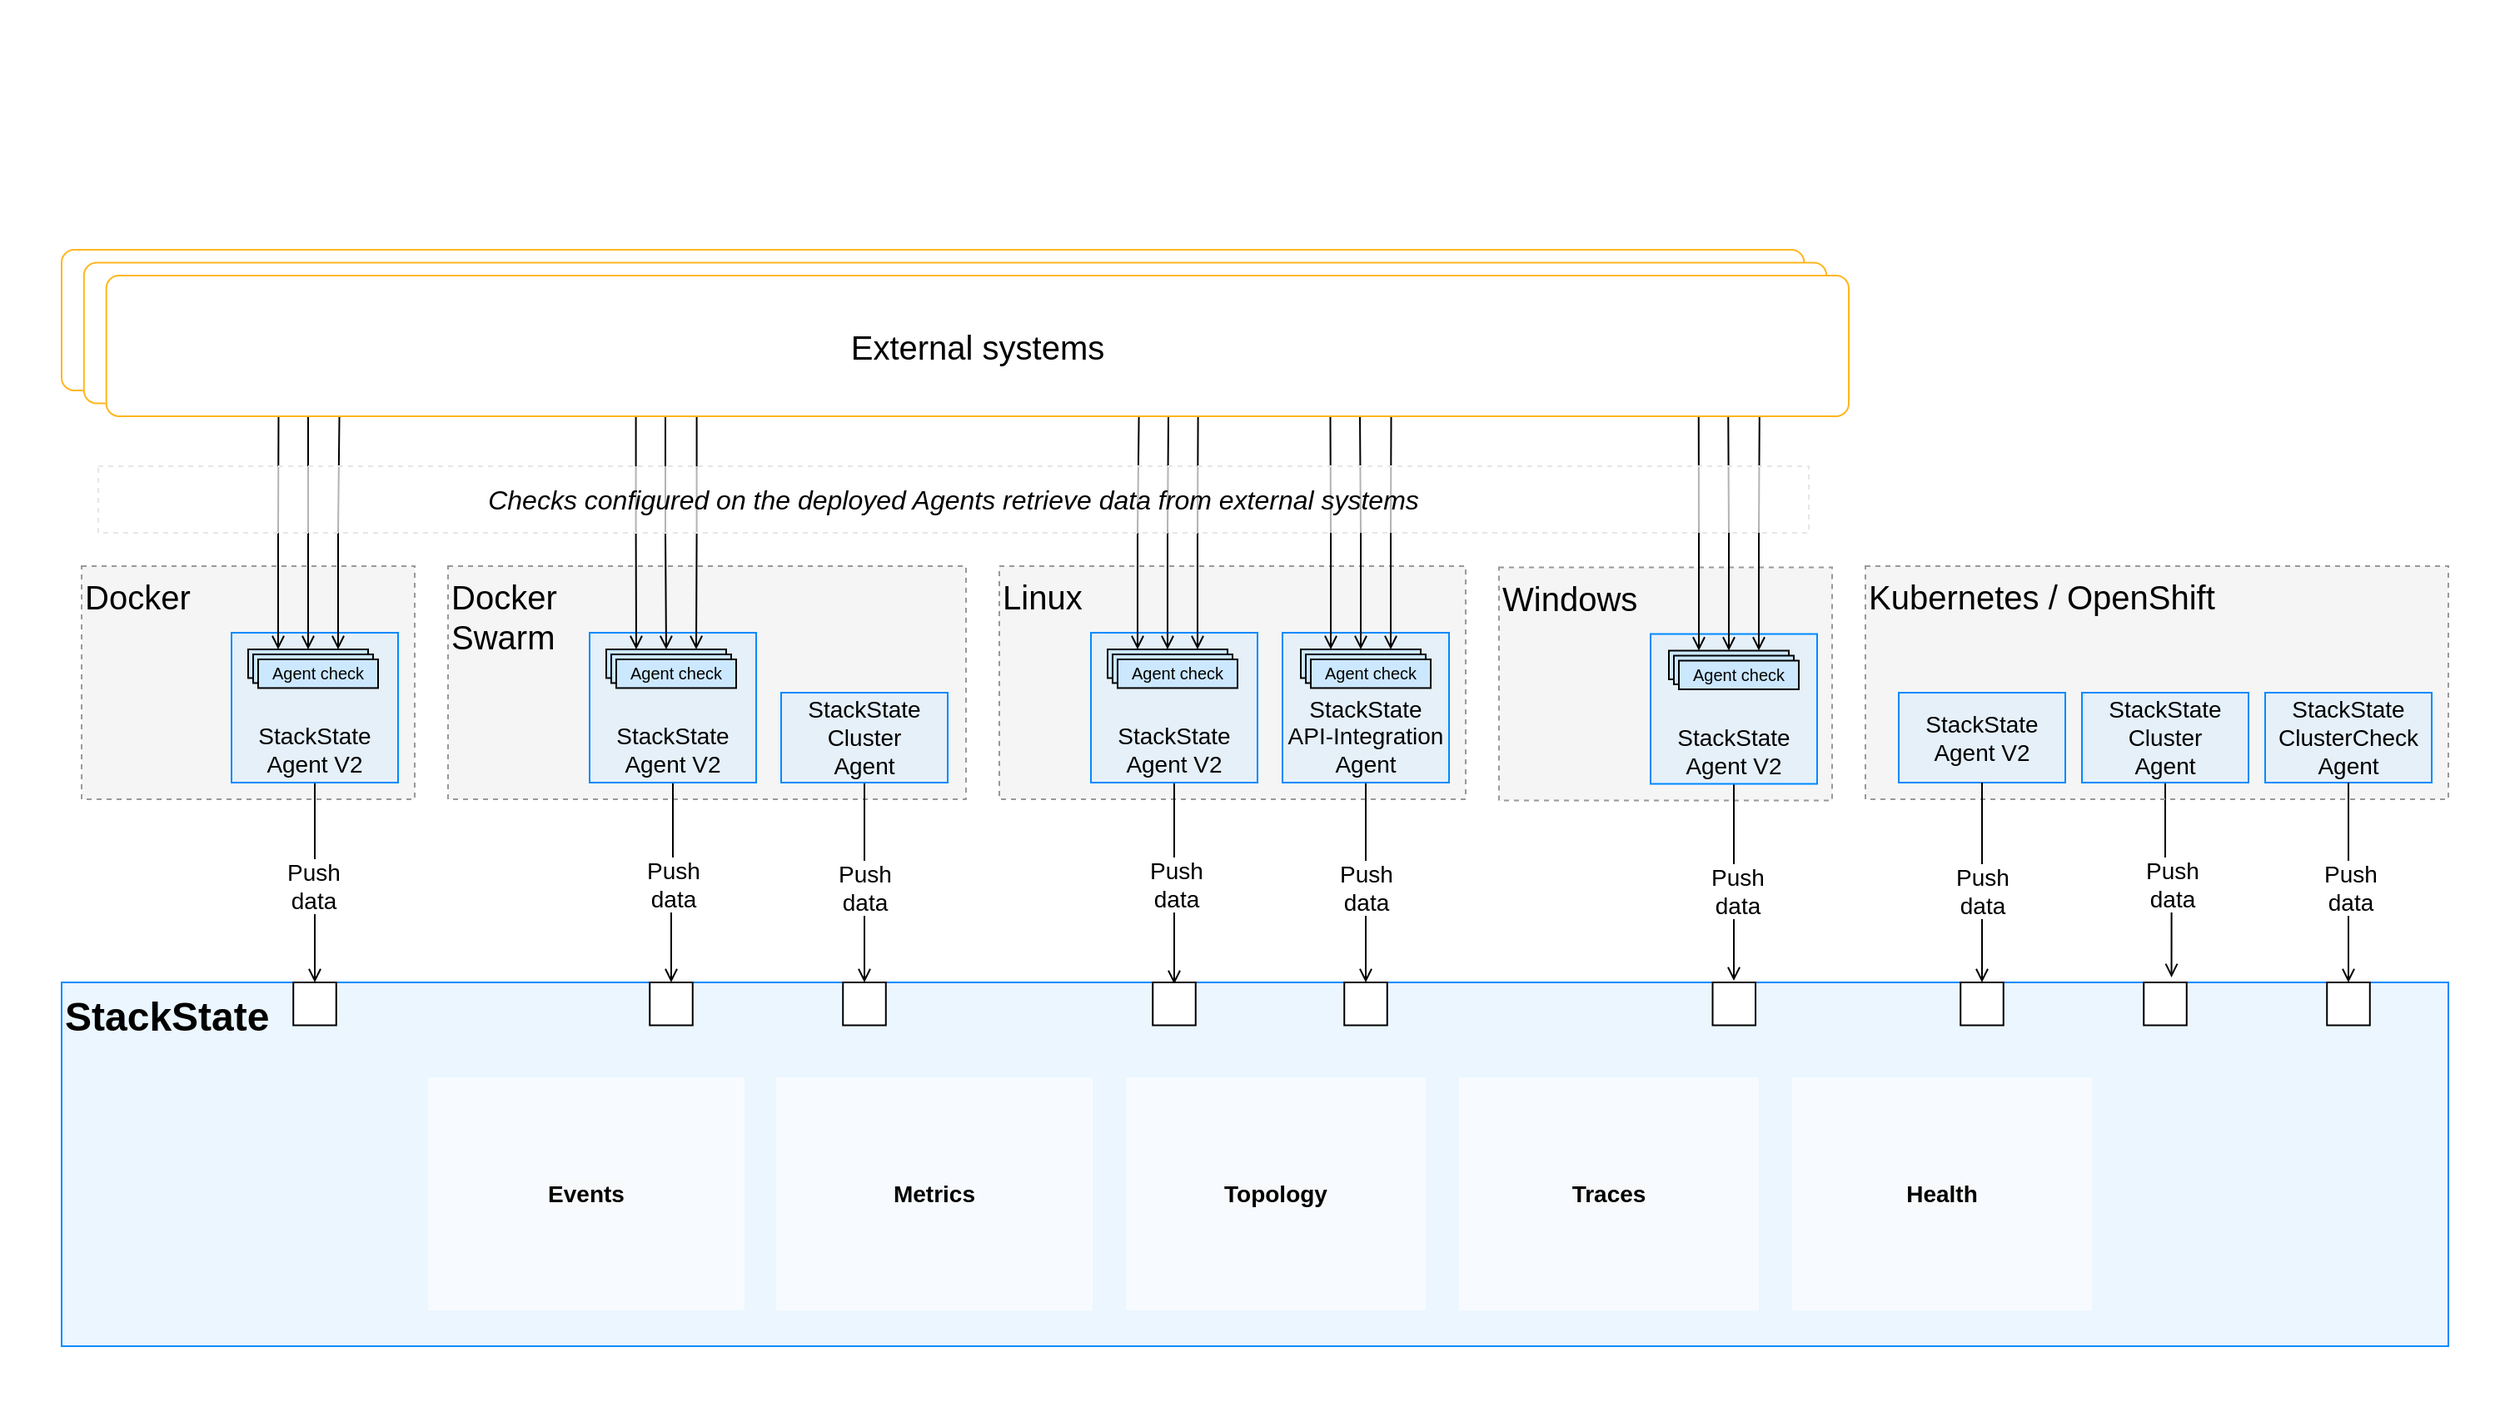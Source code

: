 <mxfile version="14.8.6" type="device"><diagram id="aG85C2SP72KjwLObzrI8" name="Page-1"><mxGraphModel dx="1497" dy="954" grid="0" gridSize="10" guides="1" tooltips="1" connect="1" arrows="1" fold="1" page="1" pageScale="1" pageWidth="1169" pageHeight="827" math="0" shadow="0"><root><mxCell id="0"/><mxCell id="1" parent="0"/><mxCell id="NumrLUZ_5ZjBdyxwcPVm-82" value="" style="shape=ext;double=1;rounded=0;whiteSpace=wrap;html=1;strokeWidth=1;fillColor=#FFFFFF;strokeColor=none;aspect=fixed;" parent="1" vertex="1"><mxGeometry x="540" y="530" width="1500" height="843.75" as="geometry"/></mxCell><mxCell id="NumrLUZ_5ZjBdyxwcPVm-93" value="&lt;span style=&quot;font-style: normal&quot;&gt;&lt;font style=&quot;font-size: 24px&quot;&gt;&lt;b&gt;StackState&lt;/b&gt;&lt;/font&gt;&lt;br&gt;&lt;/span&gt;" style="rounded=0;whiteSpace=wrap;html=1;strokeWidth=1;strokeColor=#008AFF;fontStyle=2;fillColor=#CCE8FF;fillOpacity=40;verticalAlign=top;align=left;snapToPoint=0;labelPadding=0;" parent="1" vertex="1"><mxGeometry x="577" y="1120" width="1433" height="218.48" as="geometry"/></mxCell><mxCell id="NumrLUZ_5ZjBdyxwcPVm-95" value="&lt;b style=&quot;color: rgb(0 , 0 , 0) ; font-family: &amp;#34;helvetica&amp;#34; ; font-style: normal ; letter-spacing: normal ; text-indent: 0px ; text-transform: none ; word-spacing: 0px ; background-color: rgb(248 , 249 , 250)&quot;&gt;&lt;font style=&quot;font-size: 14px&quot;&gt;Topology&lt;/font&gt;&lt;/b&gt;" style="text;whiteSpace=wrap;html=1;fillColor=#ffffff;fillOpacity=60;rounded=0;align=center;verticalAlign=middle;" parent="1" vertex="1"><mxGeometry x="1216" y="1177.005" width="180" height="140" as="geometry"/></mxCell><mxCell id="NumrLUZ_5ZjBdyxwcPVm-96" value="&lt;div&gt;&lt;/div&gt;&lt;div style=&quot;font-size: 10px&quot;&gt;&lt;/div&gt;&lt;font face=&quot;helvetica&quot; size=&quot;1&quot;&gt;&lt;b style=&quot;font-size: 14px&quot;&gt;Metrics&lt;/b&gt;&lt;br&gt;&lt;/font&gt;" style="text;whiteSpace=wrap;html=1;fillColor=#ffffff;fillOpacity=60;align=center;verticalAlign=middle;" parent="1" vertex="1"><mxGeometry x="1006" y="1177.095" width="190" height="140" as="geometry"/></mxCell><mxCell id="NumrLUZ_5ZjBdyxwcPVm-97" value="&lt;b style=&quot;color: rgb(0 , 0 , 0) ; font-family: &amp;#34;helvetica&amp;#34; ; font-style: normal ; letter-spacing: normal ; text-align: center ; text-indent: 0px ; text-transform: none ; word-spacing: 0px ; background-color: rgb(248 , 249 , 250) ; font-size: 14px&quot;&gt;Events&lt;/b&gt;" style="text;whiteSpace=wrap;html=1;fillColor=#ffffff;fillOpacity=60;align=center;verticalAlign=middle;" parent="1" vertex="1"><mxGeometry x="797" y="1177" width="190" height="140" as="geometry"/></mxCell><mxCell id="azgEpP8wAGJS18bVVK_o-17" value="&lt;div style=&quot;text-align: left ; font-size: 14px&quot;&gt;&lt;br&gt;&lt;/div&gt;" style="text;html=1;align=center;verticalAlign=middle;resizable=0;points=[];autosize=1;" parent="1" vertex="1"><mxGeometry x="1399" y="1227.05" width="20" height="20" as="geometry"/></mxCell><mxCell id="t_z0C_LVNnkTvGJ8oj7n-2" value="&lt;div style=&quot;text-align: left ; font-size: 14px&quot;&gt;&lt;br&gt;&lt;/div&gt;" style="text;html=1;align=center;verticalAlign=middle;resizable=0;points=[];autosize=1;" parent="1" vertex="1"><mxGeometry x="1228.52" y="1227.05" width="20" height="20" as="geometry"/></mxCell><mxCell id="o-3ZwdtGg6LXEH3TjOio-3" value="&lt;div style=&quot;text-align: left ; font-size: 14px&quot;&gt;&lt;br&gt;&lt;/div&gt;" style="text;html=1;align=center;verticalAlign=middle;resizable=0;points=[];autosize=1;" parent="1" vertex="1"><mxGeometry x="1014" y="1237.05" width="20" height="20" as="geometry"/></mxCell><mxCell id="j6lZ_Vmj730vz1UgCjnL-1" value="&lt;b style=&quot;color: rgb(0 , 0 , 0) ; font-family: &amp;#34;helvetica&amp;#34; ; font-style: normal ; letter-spacing: normal ; text-indent: 0px ; text-transform: none ; word-spacing: 0px ; background-color: rgb(248 , 249 , 250)&quot;&gt;&lt;font style=&quot;font-size: 14px&quot;&gt;Traces&lt;/font&gt;&lt;/b&gt;" style="text;whiteSpace=wrap;html=1;fillColor=#ffffff;fillOpacity=60;rounded=0;align=center;verticalAlign=middle;" parent="1" vertex="1"><mxGeometry x="1416" y="1177.095" width="180" height="140" as="geometry"/></mxCell><mxCell id="j6lZ_Vmj730vz1UgCjnL-2" value="&lt;b style=&quot;color: rgb(0 , 0 , 0) ; font-family: &amp;#34;helvetica&amp;#34; ; font-style: normal ; letter-spacing: normal ; text-indent: 0px ; text-transform: none ; word-spacing: 0px ; background-color: rgb(248 , 249 , 250)&quot;&gt;&lt;font style=&quot;font-size: 14px&quot;&gt;Health&lt;/font&gt;&lt;/b&gt;" style="text;whiteSpace=wrap;html=1;fillColor=#ffffff;fillOpacity=60;rounded=0;align=center;verticalAlign=middle;" parent="1" vertex="1"><mxGeometry x="1616.004" y="1177.095" width="180" height="140" as="geometry"/></mxCell><mxCell id="j6lZ_Vmj730vz1UgCjnL-6" value="&lt;font style=&quot;font-size: 20px&quot;&gt;Docker&lt;/font&gt;" style="rounded=0;whiteSpace=wrap;html=1;align=left;arcSize=9;verticalAlign=top;strokeColor=#999999;dashed=1;fillColor=#999999;fillOpacity=10;" parent="1" vertex="1"><mxGeometry x="589" y="870" width="200" height="140" as="geometry"/></mxCell><mxCell id="j6lZ_Vmj730vz1UgCjnL-14" value="&lt;font style=&quot;font-size: 20px&quot;&gt;Linux&lt;/font&gt;" style="rounded=0;whiteSpace=wrap;html=1;align=left;arcSize=9;verticalAlign=top;strokeColor=#999999;dashed=1;fillColor=#999999;fillOpacity=10;" parent="1" vertex="1"><mxGeometry x="1140" y="870" width="280" height="140" as="geometry"/></mxCell><mxCell id="j6lZ_Vmj730vz1UgCjnL-15" value="&lt;font style=&quot;font-size: 20px&quot;&gt;Windows&lt;/font&gt;" style="rounded=0;whiteSpace=wrap;html=1;align=left;arcSize=9;verticalAlign=top;strokeColor=#999999;dashed=1;fillColor=#999999;fillOpacity=10;" parent="1" vertex="1"><mxGeometry x="1440" y="870.76" width="200" height="140" as="geometry"/></mxCell><mxCell id="j6lZ_Vmj730vz1UgCjnL-31" style="edgeStyle=orthogonalEdgeStyle;rounded=0;orthogonalLoop=1;jettySize=auto;html=1;endArrow=open;endFill=0;" parent="1" source="j6lZ_Vmj730vz1UgCjnL-22" edge="1"><mxGeometry x="774" y="680" as="geometry"><mxPoint x="1581" y="1119" as="targetPoint"/></mxGeometry></mxCell><mxCell id="j6lZ_Vmj730vz1UgCjnL-45" value="&lt;span style=&quot;font-size: 14px&quot;&gt;Push&lt;/span&gt;&lt;br style=&quot;font-size: 14px&quot;&gt;&lt;span style=&quot;font-size: 14px&quot;&gt;data&lt;/span&gt;" style="edgeLabel;html=1;align=center;verticalAlign=middle;resizable=0;points=[];" parent="j6lZ_Vmj730vz1UgCjnL-31" vertex="1" connectable="0"><mxGeometry x="0.226" relative="1" as="geometry"><mxPoint x="1" y="-9" as="offset"/></mxGeometry></mxCell><mxCell id="j6lZ_Vmj730vz1UgCjnL-22" value="&lt;span style=&quot;font-style: normal&quot;&gt;&lt;font style=&quot;font-size: 14px&quot;&gt;StackState&lt;br&gt;Agent V2&lt;/font&gt;&lt;/span&gt;" style="rounded=0;whiteSpace=wrap;html=1;strokeWidth=1;strokeColor=#008AFF;fontStyle=2;fillColor=#CCE8FF;fillOpacity=40;verticalAlign=bottom;" parent="1" vertex="1"><mxGeometry x="1531" y="910.76" width="100" height="90" as="geometry"/></mxCell><mxCell id="j6lZ_Vmj730vz1UgCjnL-29" style="edgeStyle=orthogonalEdgeStyle;rounded=0;orthogonalLoop=1;jettySize=auto;html=1;exitX=0.5;exitY=1;exitDx=0;exitDy=0;endArrow=open;endFill=0;" parent="1" source="j6lZ_Vmj730vz1UgCjnL-23" edge="1"><mxGeometry x="764" y="680" as="geometry"><mxPoint x="1245" y="1121" as="targetPoint"/></mxGeometry></mxCell><mxCell id="j6lZ_Vmj730vz1UgCjnL-43" value="&lt;span style=&quot;font-size: 14px&quot;&gt;Push&lt;/span&gt;&lt;br style=&quot;font-size: 14px&quot;&gt;&lt;span style=&quot;font-size: 14px&quot;&gt;data&lt;/span&gt;" style="edgeLabel;html=1;align=center;verticalAlign=middle;resizable=0;points=[];" parent="j6lZ_Vmj730vz1UgCjnL-29" vertex="1" connectable="0"><mxGeometry x="0.272" relative="1" as="geometry"><mxPoint y="-16" as="offset"/></mxGeometry></mxCell><mxCell id="j6lZ_Vmj730vz1UgCjnL-23" value="&lt;span style=&quot;font-style: normal&quot;&gt;&lt;font style=&quot;font-size: 14px&quot;&gt;StackState&lt;br&gt;Agent V2&lt;/font&gt;&lt;/span&gt;" style="rounded=0;whiteSpace=wrap;html=1;strokeWidth=1;strokeColor=#008AFF;fontStyle=2;fillColor=#CCE8FF;fillOpacity=40;verticalAlign=bottom;" parent="1" vertex="1"><mxGeometry x="1195" y="910" width="100" height="90" as="geometry"/></mxCell><mxCell id="j6lZ_Vmj730vz1UgCjnL-30" style="edgeStyle=orthogonalEdgeStyle;rounded=0;orthogonalLoop=1;jettySize=auto;html=1;entryX=0.5;entryY=0;entryDx=0;entryDy=0;endArrow=open;endFill=0;" parent="1" source="j6lZ_Vmj730vz1UgCjnL-24" target="Vxq8MyMijN2hspbcm2XR-22" edge="1"><mxGeometry x="799" y="680" as="geometry"><mxPoint x="1156.28" y="1120" as="targetPoint"/></mxGeometry></mxCell><mxCell id="j6lZ_Vmj730vz1UgCjnL-44" value="&lt;span style=&quot;font-size: 14px&quot;&gt;Push&lt;/span&gt;&lt;br style=&quot;font-size: 14px&quot;&gt;&lt;span style=&quot;font-size: 14px&quot;&gt;data&lt;/span&gt;" style="edgeLabel;html=1;align=center;verticalAlign=middle;resizable=0;points=[];" parent="j6lZ_Vmj730vz1UgCjnL-30" vertex="1" connectable="0"><mxGeometry x="0.2" relative="1" as="geometry"><mxPoint y="-9" as="offset"/></mxGeometry></mxCell><mxCell id="j6lZ_Vmj730vz1UgCjnL-24" value="&lt;span style=&quot;font-size: 14px ; font-style: normal&quot;&gt;StackState&lt;br&gt;API-Integration Agent&lt;/span&gt;" style="rounded=0;whiteSpace=wrap;html=1;strokeWidth=1;strokeColor=#008AFF;fontStyle=2;fillColor=#CCE8FF;fillOpacity=40;verticalAlign=bottom;" parent="1" vertex="1"><mxGeometry x="1310" y="910" width="100" height="90" as="geometry"/></mxCell><mxCell id="j6lZ_Vmj730vz1UgCjnL-28" style="edgeStyle=orthogonalEdgeStyle;rounded=0;orthogonalLoop=1;jettySize=auto;html=1;entryX=0.5;entryY=0;entryDx=0;entryDy=0;endArrow=open;endFill=0;" parent="1" source="j6lZ_Vmj730vz1UgCjnL-25" target="Vxq8MyMijN2hspbcm2XR-18" edge="1"><mxGeometry x="803" y="680" as="geometry"/></mxCell><mxCell id="j6lZ_Vmj730vz1UgCjnL-42" value="&lt;font style=&quot;font-size: 14px&quot;&gt;Push&lt;br&gt;data&lt;/font&gt;" style="edgeLabel;html=1;align=center;verticalAlign=middle;resizable=0;points=[];" parent="j6lZ_Vmj730vz1UgCjnL-28" vertex="1" connectable="0"><mxGeometry x="0.108" y="2" relative="1" as="geometry"><mxPoint x="-3" y="-5" as="offset"/></mxGeometry></mxCell><mxCell id="j6lZ_Vmj730vz1UgCjnL-25" value="&lt;span style=&quot;font-style: normal&quot;&gt;&lt;font style=&quot;font-size: 14px&quot;&gt;StackState&lt;br&gt;Agent V2&lt;/font&gt;&lt;/span&gt;" style="rounded=0;whiteSpace=wrap;html=1;strokeWidth=1;strokeColor=#008AFF;fontStyle=2;fillColor=#CCE8FF;fillOpacity=40;verticalAlign=bottom;" parent="1" vertex="1"><mxGeometry x="679" y="910" width="100" height="90" as="geometry"/></mxCell><mxCell id="j6lZ_Vmj730vz1UgCjnL-33" style="edgeStyle=orthogonalEdgeStyle;rounded=0;orthogonalLoop=1;jettySize=auto;html=1;exitX=0.5;exitY=1;exitDx=0;exitDy=0;entryX=0.884;entryY=-0.014;entryDx=0;entryDy=0;entryPerimeter=0;endArrow=open;endFill=0;" parent="1" source="j6lZ_Vmj730vz1UgCjnL-20" target="NumrLUZ_5ZjBdyxwcPVm-93" edge="1"><mxGeometry x="764" y="680" as="geometry"/></mxCell><mxCell id="j6lZ_Vmj730vz1UgCjnL-47" value="&lt;span style=&quot;font-size: 14px&quot;&gt;Push&lt;/span&gt;&lt;br style=&quot;font-size: 14px&quot;&gt;&lt;span style=&quot;font-size: 14px&quot;&gt;data&lt;/span&gt;" style="edgeLabel;html=1;align=center;verticalAlign=middle;resizable=0;points=[];" parent="j6lZ_Vmj730vz1UgCjnL-33" vertex="1" connectable="0"><mxGeometry x="0.264" y="1" relative="1" as="geometry"><mxPoint x="-1" y="-12" as="offset"/></mxGeometry></mxCell><mxCell id="j6lZ_Vmj730vz1UgCjnL-16" value="&lt;font style=&quot;font-size: 20px&quot;&gt;Kubernetes / OpenShift&lt;/font&gt;" style="rounded=0;whiteSpace=wrap;html=1;align=left;arcSize=9;verticalAlign=top;strokeColor=#999999;dashed=1;fillColor=#999999;fillOpacity=10;" parent="1" vertex="1"><mxGeometry x="1660" y="870" width="350" height="140" as="geometry"/></mxCell><mxCell id="j6lZ_Vmj730vz1UgCjnL-51" style="edgeStyle=orthogonalEdgeStyle;rounded=0;orthogonalLoop=1;jettySize=auto;html=1;exitX=0.75;exitY=0;exitDx=0;exitDy=0;endArrow=none;endFill=0;startArrow=open;startFill=0;entryX=0.5;entryY=1;entryDx=0;entryDy=0;" parent="1" source="j6lZ_Vmj730vz1UgCjnL-98" target="Vxq8MyMijN2hspbcm2XR-31" edge="1"><mxGeometry x="803" y="680" as="geometry"><mxPoint x="968" y="937.22" as="sourcePoint"/><mxPoint x="953.18" y="790" as="targetPoint"/></mxGeometry></mxCell><mxCell id="j6lZ_Vmj730vz1UgCjnL-52" style="edgeStyle=orthogonalEdgeStyle;rounded=0;orthogonalLoop=1;jettySize=auto;html=1;exitX=0.25;exitY=0;exitDx=0;exitDy=0;endArrow=none;endFill=0;startArrow=open;startFill=0;entryX=0.5;entryY=1;entryDx=0;entryDy=0;" parent="1" source="j6lZ_Vmj730vz1UgCjnL-98" target="Vxq8MyMijN2hspbcm2XR-28" edge="1"><mxGeometry x="803" y="680" as="geometry"><mxPoint x="918" y="937.22" as="sourcePoint"/><mxPoint x="706" y="770" as="targetPoint"/></mxGeometry></mxCell><mxCell id="j6lZ_Vmj730vz1UgCjnL-58" style="edgeStyle=orthogonalEdgeStyle;rounded=0;orthogonalLoop=1;jettySize=auto;html=1;startArrow=open;startFill=0;endArrow=none;endFill=0;entryX=0.5;entryY=1;entryDx=0;entryDy=0;exitX=0.25;exitY=0;exitDx=0;exitDy=0;" parent="1" target="Vxq8MyMijN2hspbcm2XR-59" edge="1" source="j6lZ_Vmj730vz1UgCjnL-102"><mxGeometry x="836" y="680.76" as="geometry"><mxPoint x="1545" y="921.76" as="sourcePoint"/><mxPoint x="1514.655" y="780.0" as="targetPoint"/></mxGeometry></mxCell><mxCell id="j6lZ_Vmj730vz1UgCjnL-39" style="edgeStyle=orthogonalEdgeStyle;rounded=0;orthogonalLoop=1;jettySize=auto;html=1;exitX=0.5;exitY=0;exitDx=0;exitDy=0;startArrow=open;startFill=0;endArrow=none;endFill=0;" parent="1" source="j6lZ_Vmj730vz1UgCjnL-66" target="Vxq8MyMijN2hspbcm2XR-49" edge="1"><mxGeometry x="764" y="680" as="geometry"/></mxCell><mxCell id="j6lZ_Vmj730vz1UgCjnL-53" style="edgeStyle=orthogonalEdgeStyle;rounded=0;orthogonalLoop=1;jettySize=auto;html=1;endArrow=none;endFill=0;startArrow=open;startFill=0;exitX=0.25;exitY=0;exitDx=0;exitDy=0;" parent="1" source="j6lZ_Vmj730vz1UgCjnL-66" target="Vxq8MyMijN2hspbcm2XR-48" edge="1"><mxGeometry x="764" y="680" as="geometry"><mxPoint x="1100" y="919" as="sourcePoint"/><mxPoint x="1098" y="780" as="targetPoint"/></mxGeometry></mxCell><mxCell id="j6lZ_Vmj730vz1UgCjnL-54" style="edgeStyle=orthogonalEdgeStyle;rounded=0;orthogonalLoop=1;jettySize=auto;html=1;exitX=0.75;exitY=0;exitDx=0;exitDy=0;endArrow=none;endFill=0;startArrow=open;startFill=0;" parent="1" source="j6lZ_Vmj730vz1UgCjnL-66" target="Vxq8MyMijN2hspbcm2XR-50" edge="1"><mxGeometry x="850" y="680" as="geometry"><mxPoint x="1194.996" y="917.216" as="sourcePoint"/><mxPoint x="1260" y="788" as="targetPoint"/></mxGeometry></mxCell><mxCell id="j6lZ_Vmj730vz1UgCjnL-70" value="" style="group" parent="1" vertex="1" connectable="0"><mxGeometry x="1205" y="920" width="78" height="23.22" as="geometry"/></mxCell><mxCell id="j6lZ_Vmj730vz1UgCjnL-66" value="" style="rounded=0;whiteSpace=wrap;html=1;strokeWidth=1;fontStyle=2;fillColor=#CCE8FF;fillOpacity=100;verticalAlign=bottom;" parent="j6lZ_Vmj730vz1UgCjnL-70" vertex="1"><mxGeometry width="72" height="17.22" as="geometry"/></mxCell><mxCell id="j6lZ_Vmj730vz1UgCjnL-65" value="" style="rounded=0;whiteSpace=wrap;html=1;strokeWidth=1;fontStyle=2;fillColor=#CCE8FF;fillOpacity=100;verticalAlign=bottom;" parent="j6lZ_Vmj730vz1UgCjnL-70" vertex="1"><mxGeometry x="3" y="3" width="72" height="17.22" as="geometry"/></mxCell><mxCell id="j6lZ_Vmj730vz1UgCjnL-63" value="&lt;span style=&quot;font-style: normal&quot;&gt;&lt;font style=&quot;font-size: 10px&quot;&gt;Agent check&lt;/font&gt;&lt;/span&gt;" style="rounded=0;whiteSpace=wrap;html=1;strokeWidth=1;fontStyle=2;fillColor=#CCE8FF;fillOpacity=100;verticalAlign=bottom;" parent="j6lZ_Vmj730vz1UgCjnL-70" vertex="1"><mxGeometry x="6" y="6" width="72" height="17.22" as="geometry"/></mxCell><mxCell id="j6lZ_Vmj730vz1UgCjnL-71" value="" style="group;rotation=90;" parent="1" vertex="1" connectable="0"><mxGeometry x="1321" y="920" width="78" height="23.22" as="geometry"/></mxCell><mxCell id="j6lZ_Vmj730vz1UgCjnL-72" value="" style="rounded=0;whiteSpace=wrap;html=1;strokeWidth=1;fontStyle=2;fillColor=#CCE8FF;fillOpacity=100;verticalAlign=bottom;" parent="j6lZ_Vmj730vz1UgCjnL-71" vertex="1"><mxGeometry width="72" height="17.22" as="geometry"/></mxCell><mxCell id="j6lZ_Vmj730vz1UgCjnL-73" value="" style="rounded=0;whiteSpace=wrap;html=1;strokeWidth=1;fontStyle=2;fillColor=#CCE8FF;fillOpacity=100;verticalAlign=bottom;" parent="j6lZ_Vmj730vz1UgCjnL-71" vertex="1"><mxGeometry x="3" y="3" width="72" height="17.22" as="geometry"/></mxCell><mxCell id="j6lZ_Vmj730vz1UgCjnL-74" value="&lt;span style=&quot;font-style: normal&quot;&gt;&lt;font style=&quot;font-size: 10px&quot;&gt;Agent check&lt;/font&gt;&lt;/span&gt;" style="rounded=0;whiteSpace=wrap;html=1;strokeWidth=1;fontStyle=2;fillColor=#CCE8FF;fillOpacity=100;verticalAlign=bottom;" parent="j6lZ_Vmj730vz1UgCjnL-71" vertex="1"><mxGeometry x="6" y="6" width="72" height="17.22" as="geometry"/></mxCell><mxCell id="j6lZ_Vmj730vz1UgCjnL-40" style="edgeStyle=orthogonalEdgeStyle;rounded=0;orthogonalLoop=1;jettySize=auto;html=1;startArrow=open;startFill=0;endArrow=none;endFill=0;exitX=0.5;exitY=0;exitDx=0;exitDy=0;" parent="1" source="j6lZ_Vmj730vz1UgCjnL-72" target="Vxq8MyMijN2hspbcm2XR-54" edge="1"><mxGeometry x="850" y="680" as="geometry"><mxPoint x="1355" y="920" as="sourcePoint"/><mxPoint x="1234.03" y="780.0" as="targetPoint"/></mxGeometry></mxCell><mxCell id="j6lZ_Vmj730vz1UgCjnL-55" style="edgeStyle=orthogonalEdgeStyle;rounded=0;orthogonalLoop=1;jettySize=auto;html=1;exitX=0.25;exitY=0;exitDx=0;exitDy=0;endArrow=none;endFill=0;startArrow=open;startFill=0;entryX=0.5;entryY=1;entryDx=0;entryDy=0;" parent="1" source="j6lZ_Vmj730vz1UgCjnL-72" target="Vxq8MyMijN2hspbcm2XR-53" edge="1"><mxGeometry x="850" y="680" as="geometry"><mxPoint x="1244.996" y="917.216" as="sourcePoint"/><mxPoint x="1202.535" y="780.084" as="targetPoint"/></mxGeometry></mxCell><mxCell id="j6lZ_Vmj730vz1UgCjnL-56" style="edgeStyle=orthogonalEdgeStyle;rounded=0;orthogonalLoop=1;jettySize=auto;html=1;exitX=0.75;exitY=0;exitDx=0;exitDy=0;endArrow=none;endFill=0;startArrow=open;startFill=0;entryX=0.5;entryY=1;entryDx=0;entryDy=0;" parent="1" source="j6lZ_Vmj730vz1UgCjnL-72" target="Vxq8MyMijN2hspbcm2XR-55" edge="1"><mxGeometry x="850" y="680" as="geometry"><mxPoint x="1309.996" y="917.216" as="sourcePoint"/><mxPoint x="1265.524" y="780.338" as="targetPoint"/></mxGeometry></mxCell><mxCell id="j6lZ_Vmj730vz1UgCjnL-97" value="" style="group" parent="1" vertex="1" connectable="0"><mxGeometry x="689" y="920" width="78" height="23.22" as="geometry"/></mxCell><mxCell id="j6lZ_Vmj730vz1UgCjnL-98" value="" style="rounded=0;whiteSpace=wrap;html=1;strokeWidth=1;fontStyle=2;fillColor=#CCE8FF;fillOpacity=100;verticalAlign=bottom;" parent="j6lZ_Vmj730vz1UgCjnL-97" vertex="1"><mxGeometry width="72" height="17.22" as="geometry"/></mxCell><mxCell id="j6lZ_Vmj730vz1UgCjnL-99" value="" style="rounded=0;whiteSpace=wrap;html=1;strokeWidth=1;fontStyle=2;fillColor=#CCE8FF;fillOpacity=100;verticalAlign=bottom;" parent="j6lZ_Vmj730vz1UgCjnL-97" vertex="1"><mxGeometry x="3" y="3" width="72" height="17.22" as="geometry"/></mxCell><mxCell id="j6lZ_Vmj730vz1UgCjnL-100" value="&lt;span style=&quot;font-style: normal&quot;&gt;&lt;font style=&quot;font-size: 10px&quot;&gt;Agent check&lt;/font&gt;&lt;/span&gt;" style="rounded=0;whiteSpace=wrap;html=1;strokeWidth=1;fontStyle=2;fillColor=#CCE8FF;fillOpacity=100;verticalAlign=bottom;" parent="j6lZ_Vmj730vz1UgCjnL-97" vertex="1"><mxGeometry x="6" y="6" width="72" height="17.22" as="geometry"/></mxCell><mxCell id="j6lZ_Vmj730vz1UgCjnL-38" style="edgeStyle=orthogonalEdgeStyle;rounded=0;orthogonalLoop=1;jettySize=auto;html=1;exitX=0.5;exitY=0;exitDx=0;exitDy=0;endArrow=none;endFill=0;startArrow=open;startFill=0;entryX=0.5;entryY=1;entryDx=0;entryDy=0;" parent="1" source="j6lZ_Vmj730vz1UgCjnL-98" target="Vxq8MyMijN2hspbcm2XR-30" edge="1"><mxGeometry x="803" y="680" as="geometry"><mxPoint x="943" y="937.22" as="sourcePoint"/><mxPoint x="943" y="800" as="targetPoint"/></mxGeometry></mxCell><mxCell id="j6lZ_Vmj730vz1UgCjnL-101" value="" style="group" parent="1" vertex="1" connectable="0"><mxGeometry x="1542" y="920.76" width="78" height="23.22" as="geometry"/></mxCell><mxCell id="j6lZ_Vmj730vz1UgCjnL-102" value="" style="rounded=0;whiteSpace=wrap;html=1;strokeWidth=1;fontStyle=2;fillColor=#CCE8FF;fillOpacity=100;verticalAlign=bottom;" parent="j6lZ_Vmj730vz1UgCjnL-101" vertex="1"><mxGeometry width="72" height="17.22" as="geometry"/></mxCell><mxCell id="j6lZ_Vmj730vz1UgCjnL-103" value="" style="rounded=0;whiteSpace=wrap;html=1;strokeWidth=1;fontStyle=2;fillColor=#CCE8FF;fillOpacity=100;verticalAlign=bottom;" parent="j6lZ_Vmj730vz1UgCjnL-101" vertex="1"><mxGeometry x="3" y="3" width="72" height="17.22" as="geometry"/></mxCell><mxCell id="j6lZ_Vmj730vz1UgCjnL-104" value="&lt;span style=&quot;font-style: normal&quot;&gt;&lt;font style=&quot;font-size: 10px&quot;&gt;Agent check&lt;/font&gt;&lt;/span&gt;" style="rounded=0;whiteSpace=wrap;html=1;strokeWidth=1;fontStyle=2;fillColor=#CCE8FF;fillOpacity=100;verticalAlign=bottom;" parent="j6lZ_Vmj730vz1UgCjnL-101" vertex="1"><mxGeometry x="6" y="6" width="72" height="17.22" as="geometry"/></mxCell><mxCell id="j6lZ_Vmj730vz1UgCjnL-41" style="edgeStyle=orthogonalEdgeStyle;rounded=0;orthogonalLoop=1;jettySize=auto;html=1;exitX=0.5;exitY=0;exitDx=0;exitDy=0;startArrow=open;startFill=0;endArrow=none;endFill=0;entryX=0.5;entryY=1;entryDx=0;entryDy=0;" parent="1" source="j6lZ_Vmj730vz1UgCjnL-102" edge="1" target="Vxq8MyMijN2hspbcm2XR-60"><mxGeometry x="836" y="680.76" as="geometry"><mxPoint x="1572" y="780.76" as="targetPoint"/></mxGeometry></mxCell><mxCell id="j6lZ_Vmj730vz1UgCjnL-57" style="edgeStyle=orthogonalEdgeStyle;rounded=0;orthogonalLoop=1;jettySize=auto;html=1;exitX=0.75;exitY=0;exitDx=0;exitDy=0;startArrow=open;startFill=0;endArrow=none;endFill=0;entryX=0.5;entryY=1;entryDx=0;entryDy=0;" parent="1" source="j6lZ_Vmj730vz1UgCjnL-102" target="Vxq8MyMijN2hspbcm2XR-61" edge="1"><mxGeometry x="836" y="680.76" as="geometry"><mxPoint x="1580.996" y="917.976" as="sourcePoint"/><mxPoint x="1579.676" y="780.507" as="targetPoint"/></mxGeometry></mxCell><mxCell id="Vxq8MyMijN2hspbcm2XR-2" value="&lt;div style=&quot;text-align: left ; font-size: 14px&quot;&gt;&lt;br&gt;&lt;/div&gt;" style="text;html=1;align=center;verticalAlign=middle;resizable=0;points=[];autosize=1;" vertex="1" parent="1"><mxGeometry x="799" y="1237.05" width="20" height="20" as="geometry"/></mxCell><mxCell id="Vxq8MyMijN2hspbcm2XR-3" value="&lt;font style=&quot;font-size: 20px&quot;&gt;Docker&lt;br&gt;Swarm&lt;/font&gt;" style="rounded=0;whiteSpace=wrap;html=1;align=left;arcSize=9;verticalAlign=top;strokeColor=#999999;dashed=1;fillColor=#999999;fillOpacity=10;" vertex="1" parent="1"><mxGeometry x="809" y="870" width="311" height="140" as="geometry"/></mxCell><mxCell id="Vxq8MyMijN2hspbcm2XR-4" style="edgeStyle=orthogonalEdgeStyle;rounded=0;orthogonalLoop=1;jettySize=auto;html=1;exitX=0.5;exitY=1;exitDx=0;exitDy=0;entryX=0.5;entryY=0;entryDx=0;entryDy=0;endArrow=open;endFill=0;" edge="1" parent="1" source="Vxq8MyMijN2hspbcm2XR-6" target="Vxq8MyMijN2hspbcm2XR-19"><mxGeometry x="534" y="680" as="geometry"><mxPoint x="743.092" y="1120.874" as="targetPoint"/></mxGeometry></mxCell><mxCell id="Vxq8MyMijN2hspbcm2XR-5" value="&lt;span style=&quot;font-size: 14px&quot;&gt;Push&lt;/span&gt;&lt;br style=&quot;font-size: 14px&quot;&gt;&lt;span style=&quot;font-size: 14px&quot;&gt;data&lt;/span&gt;" style="edgeLabel;html=1;align=center;verticalAlign=middle;resizable=0;points=[];" vertex="1" connectable="0" parent="Vxq8MyMijN2hspbcm2XR-4"><mxGeometry x="0.272" relative="1" as="geometry"><mxPoint x="1" y="-15" as="offset"/></mxGeometry></mxCell><mxCell id="Vxq8MyMijN2hspbcm2XR-6" value="&lt;span style=&quot;font-style: normal&quot;&gt;&lt;font style=&quot;font-size: 14px&quot;&gt;StackState&lt;br&gt;Agent V2&lt;/font&gt;&lt;/span&gt;" style="rounded=0;whiteSpace=wrap;html=1;strokeWidth=1;strokeColor=#008AFF;fontStyle=2;fillColor=#CCE8FF;fillOpacity=40;verticalAlign=bottom;" vertex="1" parent="1"><mxGeometry x="894" y="910" width="100" height="90" as="geometry"/></mxCell><mxCell id="Vxq8MyMijN2hspbcm2XR-7" style="edgeStyle=orthogonalEdgeStyle;rounded=0;orthogonalLoop=1;jettySize=auto;html=1;entryX=0.5;entryY=0;entryDx=0;entryDy=0;endArrow=open;endFill=0;exitX=0.5;exitY=1;exitDx=0;exitDy=0;" edge="1" parent="1" source="Vxq8MyMijN2hspbcm2XR-69" target="Vxq8MyMijN2hspbcm2XR-20"><mxGeometry x="584" y="680" as="geometry"><mxPoint x="927.384" y="1120" as="targetPoint"/><mxPoint x="1059.1" y="1000" as="sourcePoint"/></mxGeometry></mxCell><mxCell id="Vxq8MyMijN2hspbcm2XR-8" value="&lt;span style=&quot;font-size: 14px&quot;&gt;Push&lt;/span&gt;&lt;br style=&quot;font-size: 14px&quot;&gt;&lt;span style=&quot;font-size: 14px&quot;&gt;data&lt;/span&gt;" style="edgeLabel;html=1;align=center;verticalAlign=middle;resizable=0;points=[];" vertex="1" connectable="0" parent="Vxq8MyMijN2hspbcm2XR-7"><mxGeometry x="0.2" relative="1" as="geometry"><mxPoint y="-9" as="offset"/></mxGeometry></mxCell><mxCell id="Vxq8MyMijN2hspbcm2XR-10" value="" style="group" vertex="1" connectable="0" parent="1"><mxGeometry x="904" y="920" width="78" height="23.22" as="geometry"/></mxCell><mxCell id="Vxq8MyMijN2hspbcm2XR-11" value="" style="rounded=0;whiteSpace=wrap;html=1;strokeWidth=1;fontStyle=2;fillColor=#CCE8FF;fillOpacity=100;verticalAlign=bottom;" vertex="1" parent="Vxq8MyMijN2hspbcm2XR-10"><mxGeometry width="72" height="17.22" as="geometry"/></mxCell><mxCell id="Vxq8MyMijN2hspbcm2XR-12" value="" style="rounded=0;whiteSpace=wrap;html=1;strokeWidth=1;fontStyle=2;fillColor=#CCE8FF;fillOpacity=100;verticalAlign=bottom;" vertex="1" parent="Vxq8MyMijN2hspbcm2XR-10"><mxGeometry x="3" y="3" width="72" height="17.22" as="geometry"/></mxCell><mxCell id="Vxq8MyMijN2hspbcm2XR-13" value="&lt;span style=&quot;font-style: normal&quot;&gt;&lt;font style=&quot;font-size: 10px&quot;&gt;Agent check&lt;/font&gt;&lt;/span&gt;" style="rounded=0;whiteSpace=wrap;html=1;strokeWidth=1;fontStyle=2;fillColor=#CCE8FF;fillOpacity=100;verticalAlign=bottom;" vertex="1" parent="Vxq8MyMijN2hspbcm2XR-10"><mxGeometry x="6" y="6" width="72" height="17.22" as="geometry"/></mxCell><mxCell id="Vxq8MyMijN2hspbcm2XR-18" value="" style="whiteSpace=wrap;html=1;aspect=fixed;" vertex="1" parent="1"><mxGeometry x="716.12" y="1120" width="25.76" height="25.76" as="geometry"/></mxCell><mxCell id="Vxq8MyMijN2hspbcm2XR-19" value="" style="whiteSpace=wrap;html=1;aspect=fixed;" vertex="1" parent="1"><mxGeometry x="930.12" y="1120" width="25.76" height="25.76" as="geometry"/></mxCell><mxCell id="Vxq8MyMijN2hspbcm2XR-20" value="" style="whiteSpace=wrap;html=1;aspect=fixed;" vertex="1" parent="1"><mxGeometry x="1046.12" y="1120" width="25.76" height="25.76" as="geometry"/></mxCell><mxCell id="Vxq8MyMijN2hspbcm2XR-21" value="" style="whiteSpace=wrap;html=1;aspect=fixed;" vertex="1" parent="1"><mxGeometry x="1232.12" y="1120" width="25.76" height="25.76" as="geometry"/></mxCell><mxCell id="Vxq8MyMijN2hspbcm2XR-22" value="" style="whiteSpace=wrap;html=1;aspect=fixed;" vertex="1" parent="1"><mxGeometry x="1347.12" y="1120" width="25.76" height="25.76" as="geometry"/></mxCell><mxCell id="Vxq8MyMijN2hspbcm2XR-23" value="" style="whiteSpace=wrap;html=1;aspect=fixed;" vertex="1" parent="1"><mxGeometry x="1568.26" y="1120" width="25.76" height="25.76" as="geometry"/></mxCell><mxCell id="Vxq8MyMijN2hspbcm2XR-28" value="" style="whiteSpace=wrap;html=1;aspect=fixed;" vertex="1" parent="1"><mxGeometry x="694.36" y="754.24" width="25.76" height="25.76" as="geometry"/></mxCell><mxCell id="Vxq8MyMijN2hspbcm2XR-30" value="" style="whiteSpace=wrap;html=1;aspect=fixed;" vertex="1" parent="1"><mxGeometry x="712.12" y="754.24" width="25.76" height="25.76" as="geometry"/></mxCell><mxCell id="Vxq8MyMijN2hspbcm2XR-31" value="" style="whiteSpace=wrap;html=1;aspect=fixed;" vertex="1" parent="1"><mxGeometry x="730.88" y="754.24" width="25.76" height="25.76" as="geometry"/></mxCell><mxCell id="Vxq8MyMijN2hspbcm2XR-59" value="" style="whiteSpace=wrap;html=1;aspect=fixed;" vertex="1" parent="1"><mxGeometry x="1547" y="754.24" width="25.76" height="25.76" as="geometry"/></mxCell><mxCell id="Vxq8MyMijN2hspbcm2XR-60" value="" style="whiteSpace=wrap;html=1;aspect=fixed;" vertex="1" parent="1"><mxGeometry x="1564.76" y="754.24" width="25.76" height="25.76" as="geometry"/></mxCell><mxCell id="Vxq8MyMijN2hspbcm2XR-61" value="" style="whiteSpace=wrap;html=1;aspect=fixed;" vertex="1" parent="1"><mxGeometry x="1583.52" y="754.24" width="25.76" height="25.76" as="geometry"/></mxCell><mxCell id="Vxq8MyMijN2hspbcm2XR-53" value="" style="whiteSpace=wrap;html=1;aspect=fixed;" vertex="1" parent="1"><mxGeometry x="1325.86" y="754.24" width="25.76" height="25.76" as="geometry"/></mxCell><mxCell id="Vxq8MyMijN2hspbcm2XR-54" value="" style="whiteSpace=wrap;html=1;aspect=fixed;" vertex="1" parent="1"><mxGeometry x="1343.62" y="754.24" width="25.76" height="25.76" as="geometry"/></mxCell><mxCell id="Vxq8MyMijN2hspbcm2XR-55" value="" style="whiteSpace=wrap;html=1;aspect=fixed;" vertex="1" parent="1"><mxGeometry x="1362.38" y="754.24" width="25.76" height="25.76" as="geometry"/></mxCell><mxCell id="Vxq8MyMijN2hspbcm2XR-48" value="" style="whiteSpace=wrap;html=1;aspect=fixed;" vertex="1" parent="1"><mxGeometry x="1210.86" y="754.24" width="25.76" height="25.76" as="geometry"/></mxCell><mxCell id="Vxq8MyMijN2hspbcm2XR-49" value="" style="whiteSpace=wrap;html=1;aspect=fixed;" vertex="1" parent="1"><mxGeometry x="1228.62" y="754.24" width="25.76" height="25.76" as="geometry"/></mxCell><mxCell id="Vxq8MyMijN2hspbcm2XR-50" value="" style="whiteSpace=wrap;html=1;aspect=fixed;" vertex="1" parent="1"><mxGeometry x="1246.38" y="754.24" width="25.76" height="25.76" as="geometry"/></mxCell><mxCell id="Vxq8MyMijN2hspbcm2XR-67" style="edgeStyle=orthogonalEdgeStyle;rounded=0;orthogonalLoop=1;jettySize=auto;html=1;entryX=0.25;entryY=0;entryDx=0;entryDy=0;endArrow=open;endFill=0;" edge="1" parent="1" source="Vxq8MyMijN2hspbcm2XR-32" target="Vxq8MyMijN2hspbcm2XR-11"><mxGeometry relative="1" as="geometry"/></mxCell><mxCell id="Vxq8MyMijN2hspbcm2XR-32" value="" style="whiteSpace=wrap;html=1;aspect=fixed;" vertex="1" parent="1"><mxGeometry x="908.86" y="754.24" width="25.76" height="25.76" as="geometry"/></mxCell><mxCell id="Vxq8MyMijN2hspbcm2XR-66" style="edgeStyle=orthogonalEdgeStyle;rounded=0;orthogonalLoop=1;jettySize=auto;html=1;entryX=0.5;entryY=0;entryDx=0;entryDy=0;endArrow=open;endFill=0;" edge="1" parent="1" source="Vxq8MyMijN2hspbcm2XR-33" target="Vxq8MyMijN2hspbcm2XR-11"><mxGeometry relative="1" as="geometry"/></mxCell><mxCell id="Vxq8MyMijN2hspbcm2XR-33" value="" style="whiteSpace=wrap;html=1;aspect=fixed;" vertex="1" parent="1"><mxGeometry x="926.62" y="754.24" width="25.76" height="25.76" as="geometry"/></mxCell><mxCell id="Vxq8MyMijN2hspbcm2XR-65" style="edgeStyle=orthogonalEdgeStyle;rounded=0;orthogonalLoop=1;jettySize=auto;html=1;entryX=0.75;entryY=0;entryDx=0;entryDy=0;endArrow=open;endFill=0;" edge="1" parent="1" source="Vxq8MyMijN2hspbcm2XR-34" target="Vxq8MyMijN2hspbcm2XR-11"><mxGeometry relative="1" as="geometry"/></mxCell><mxCell id="Vxq8MyMijN2hspbcm2XR-34" value="" style="whiteSpace=wrap;html=1;aspect=fixed;" vertex="1" parent="1"><mxGeometry x="945.38" y="754.24" width="25.76" height="25.76" as="geometry"/></mxCell><mxCell id="j6lZ_Vmj730vz1UgCjnL-59" value="&lt;i&gt;&lt;font style=&quot;font-size: 16px&quot;&gt;Checks configured on the deployed Agents retrieve data from external systems&lt;/font&gt;&lt;/i&gt;" style="text;html=1;align=center;verticalAlign=middle;whiteSpace=wrap;rounded=0;dashed=1;fillColor=#ffffff;fillOpacity=70;strokeColor=#E6E6E6;" parent="1" vertex="1"><mxGeometry x="599" y="810" width="1027" height="40" as="geometry"/></mxCell><mxCell id="Vxq8MyMijN2hspbcm2XR-68" value="" style="group" vertex="1" connectable="0" parent="1"><mxGeometry x="577" y="680" width="1073" height="100" as="geometry"/></mxCell><mxCell id="azgEpP8wAGJS18bVVK_o-9" value="" style="rounded=1;whiteSpace=wrap;html=1;align=center;fillColor=none;arcSize=9;strokeColor=#FFB61E;" parent="Vxq8MyMijN2hspbcm2XR-68" vertex="1"><mxGeometry width="1046.175" height="84.477" as="geometry"/></mxCell><mxCell id="j6lZ_Vmj730vz1UgCjnL-35" value="" style="rounded=1;whiteSpace=wrap;html=1;align=center;arcSize=9;strokeColor=#FFB61E;" parent="Vxq8MyMijN2hspbcm2XR-68" vertex="1"><mxGeometry x="13.413" y="7.762" width="1046.175" height="84.477" as="geometry"/></mxCell><mxCell id="j6lZ_Vmj730vz1UgCjnL-36" value="&lt;font style=&quot;font-size: 20px&quot;&gt;External systems&lt;/font&gt;" style="rounded=1;whiteSpace=wrap;html=1;align=center;arcSize=9;strokeColor=#FFB61E;" parent="Vxq8MyMijN2hspbcm2XR-68" vertex="1"><mxGeometry x="26.825" y="15.523" width="1046.175" height="84.477" as="geometry"/></mxCell><mxCell id="j6lZ_Vmj730vz1UgCjnL-17" value="&lt;span style=&quot;font-style: normal&quot;&gt;&lt;font style=&quot;font-size: 14px&quot;&gt;StackState&lt;br&gt;Agent V2&lt;/font&gt;&lt;/span&gt;" style="rounded=0;whiteSpace=wrap;html=1;strokeWidth=1;strokeColor=#008AFF;fontStyle=2;fillColor=#CCE8FF;fillOpacity=40;" parent="1" vertex="1"><mxGeometry x="1680" y="946" width="100" height="54" as="geometry"/></mxCell><mxCell id="j6lZ_Vmj730vz1UgCjnL-20" value="&lt;span style=&quot;&quot;&gt;&lt;font style=&quot;font-size: 14px&quot;&gt;StackState&lt;br&gt;Cluster&lt;br&gt;Agent&lt;/font&gt;&lt;/span&gt;" style="rounded=0;whiteSpace=wrap;html=1;strokeWidth=1;strokeColor=#008AFF;fontStyle=0;fillColor=#CCE8FF;fillOpacity=40;" parent="1" vertex="1"><mxGeometry x="1790" y="946" width="100" height="54" as="geometry"/></mxCell><mxCell id="j6lZ_Vmj730vz1UgCjnL-21" value="&lt;span style=&quot;font-style: normal&quot;&gt;&lt;font style=&quot;font-size: 14px&quot;&gt;StackState&lt;br&gt;ClusterCheck&lt;br&gt;Agent&lt;br&gt;&lt;/font&gt;&lt;/span&gt;" style="rounded=0;whiteSpace=wrap;html=1;strokeWidth=1;strokeColor=#008AFF;fontStyle=2;fillColor=#CCE8FF;fillOpacity=40;" parent="1" vertex="1"><mxGeometry x="1900" y="946" width="100" height="54" as="geometry"/></mxCell><mxCell id="Vxq8MyMijN2hspbcm2XR-24" value="" style="whiteSpace=wrap;html=1;aspect=fixed;" vertex="1" parent="1"><mxGeometry x="1717.12" y="1120" width="25.76" height="25.76" as="geometry"/></mxCell><mxCell id="Vxq8MyMijN2hspbcm2XR-26" value="" style="whiteSpace=wrap;html=1;aspect=fixed;" vertex="1" parent="1"><mxGeometry x="1827.12" y="1120" width="25.76" height="25.76" as="geometry"/></mxCell><mxCell id="Vxq8MyMijN2hspbcm2XR-25" value="" style="whiteSpace=wrap;html=1;aspect=fixed;" vertex="1" parent="1"><mxGeometry x="1937.12" y="1120" width="25.76" height="25.76" as="geometry"/></mxCell><mxCell id="j6lZ_Vmj730vz1UgCjnL-32" style="edgeStyle=orthogonalEdgeStyle;rounded=0;orthogonalLoop=1;jettySize=auto;html=1;endArrow=open;endFill=0;" parent="1" source="j6lZ_Vmj730vz1UgCjnL-17" target="Vxq8MyMijN2hspbcm2XR-24" edge="1"><mxGeometry x="764" y="680" as="geometry"/></mxCell><mxCell id="j6lZ_Vmj730vz1UgCjnL-46" value="&lt;span style=&quot;font-size: 14px&quot;&gt;Push&lt;/span&gt;&lt;br style=&quot;font-size: 14px&quot;&gt;&lt;span style=&quot;font-size: 14px&quot;&gt;data&lt;/span&gt;" style="edgeLabel;html=1;align=center;verticalAlign=middle;resizable=0;points=[];" parent="j6lZ_Vmj730vz1UgCjnL-32" vertex="1" connectable="0"><mxGeometry x="0.108" y="1" relative="1" as="geometry"><mxPoint x="-1" y="-2" as="offset"/></mxGeometry></mxCell><mxCell id="j6lZ_Vmj730vz1UgCjnL-34" style="edgeStyle=orthogonalEdgeStyle;rounded=0;orthogonalLoop=1;jettySize=auto;html=1;entryX=0.5;entryY=0;entryDx=0;entryDy=0;endArrow=open;endFill=0;" parent="1" source="j6lZ_Vmj730vz1UgCjnL-21" target="Vxq8MyMijN2hspbcm2XR-25" edge="1"><mxGeometry x="764" y="680" as="geometry"/></mxCell><mxCell id="j6lZ_Vmj730vz1UgCjnL-49" value="&lt;span style=&quot;font-size: 14px&quot;&gt;Push&lt;/span&gt;&lt;br style=&quot;font-size: 14px&quot;&gt;&lt;span style=&quot;font-size: 14px&quot;&gt;data&lt;/span&gt;" style="edgeLabel;html=1;align=center;verticalAlign=middle;resizable=0;points=[];" parent="j6lZ_Vmj730vz1UgCjnL-34" vertex="1" connectable="0"><mxGeometry x="0.237" y="2" relative="1" as="geometry"><mxPoint x="-1" y="-11" as="offset"/></mxGeometry></mxCell><mxCell id="Vxq8MyMijN2hspbcm2XR-69" value="&lt;span style=&quot;&quot;&gt;&lt;font style=&quot;font-size: 14px&quot;&gt;StackState&lt;br&gt;Cluster&lt;br&gt;Agent&lt;/font&gt;&lt;/span&gt;" style="rounded=0;whiteSpace=wrap;html=1;strokeWidth=1;strokeColor=#008AFF;fontStyle=0;fillColor=#CCE8FF;fillOpacity=40;" vertex="1" parent="1"><mxGeometry x="1009" y="946" width="100" height="54" as="geometry"/></mxCell></root></mxGraphModel></diagram></mxfile>